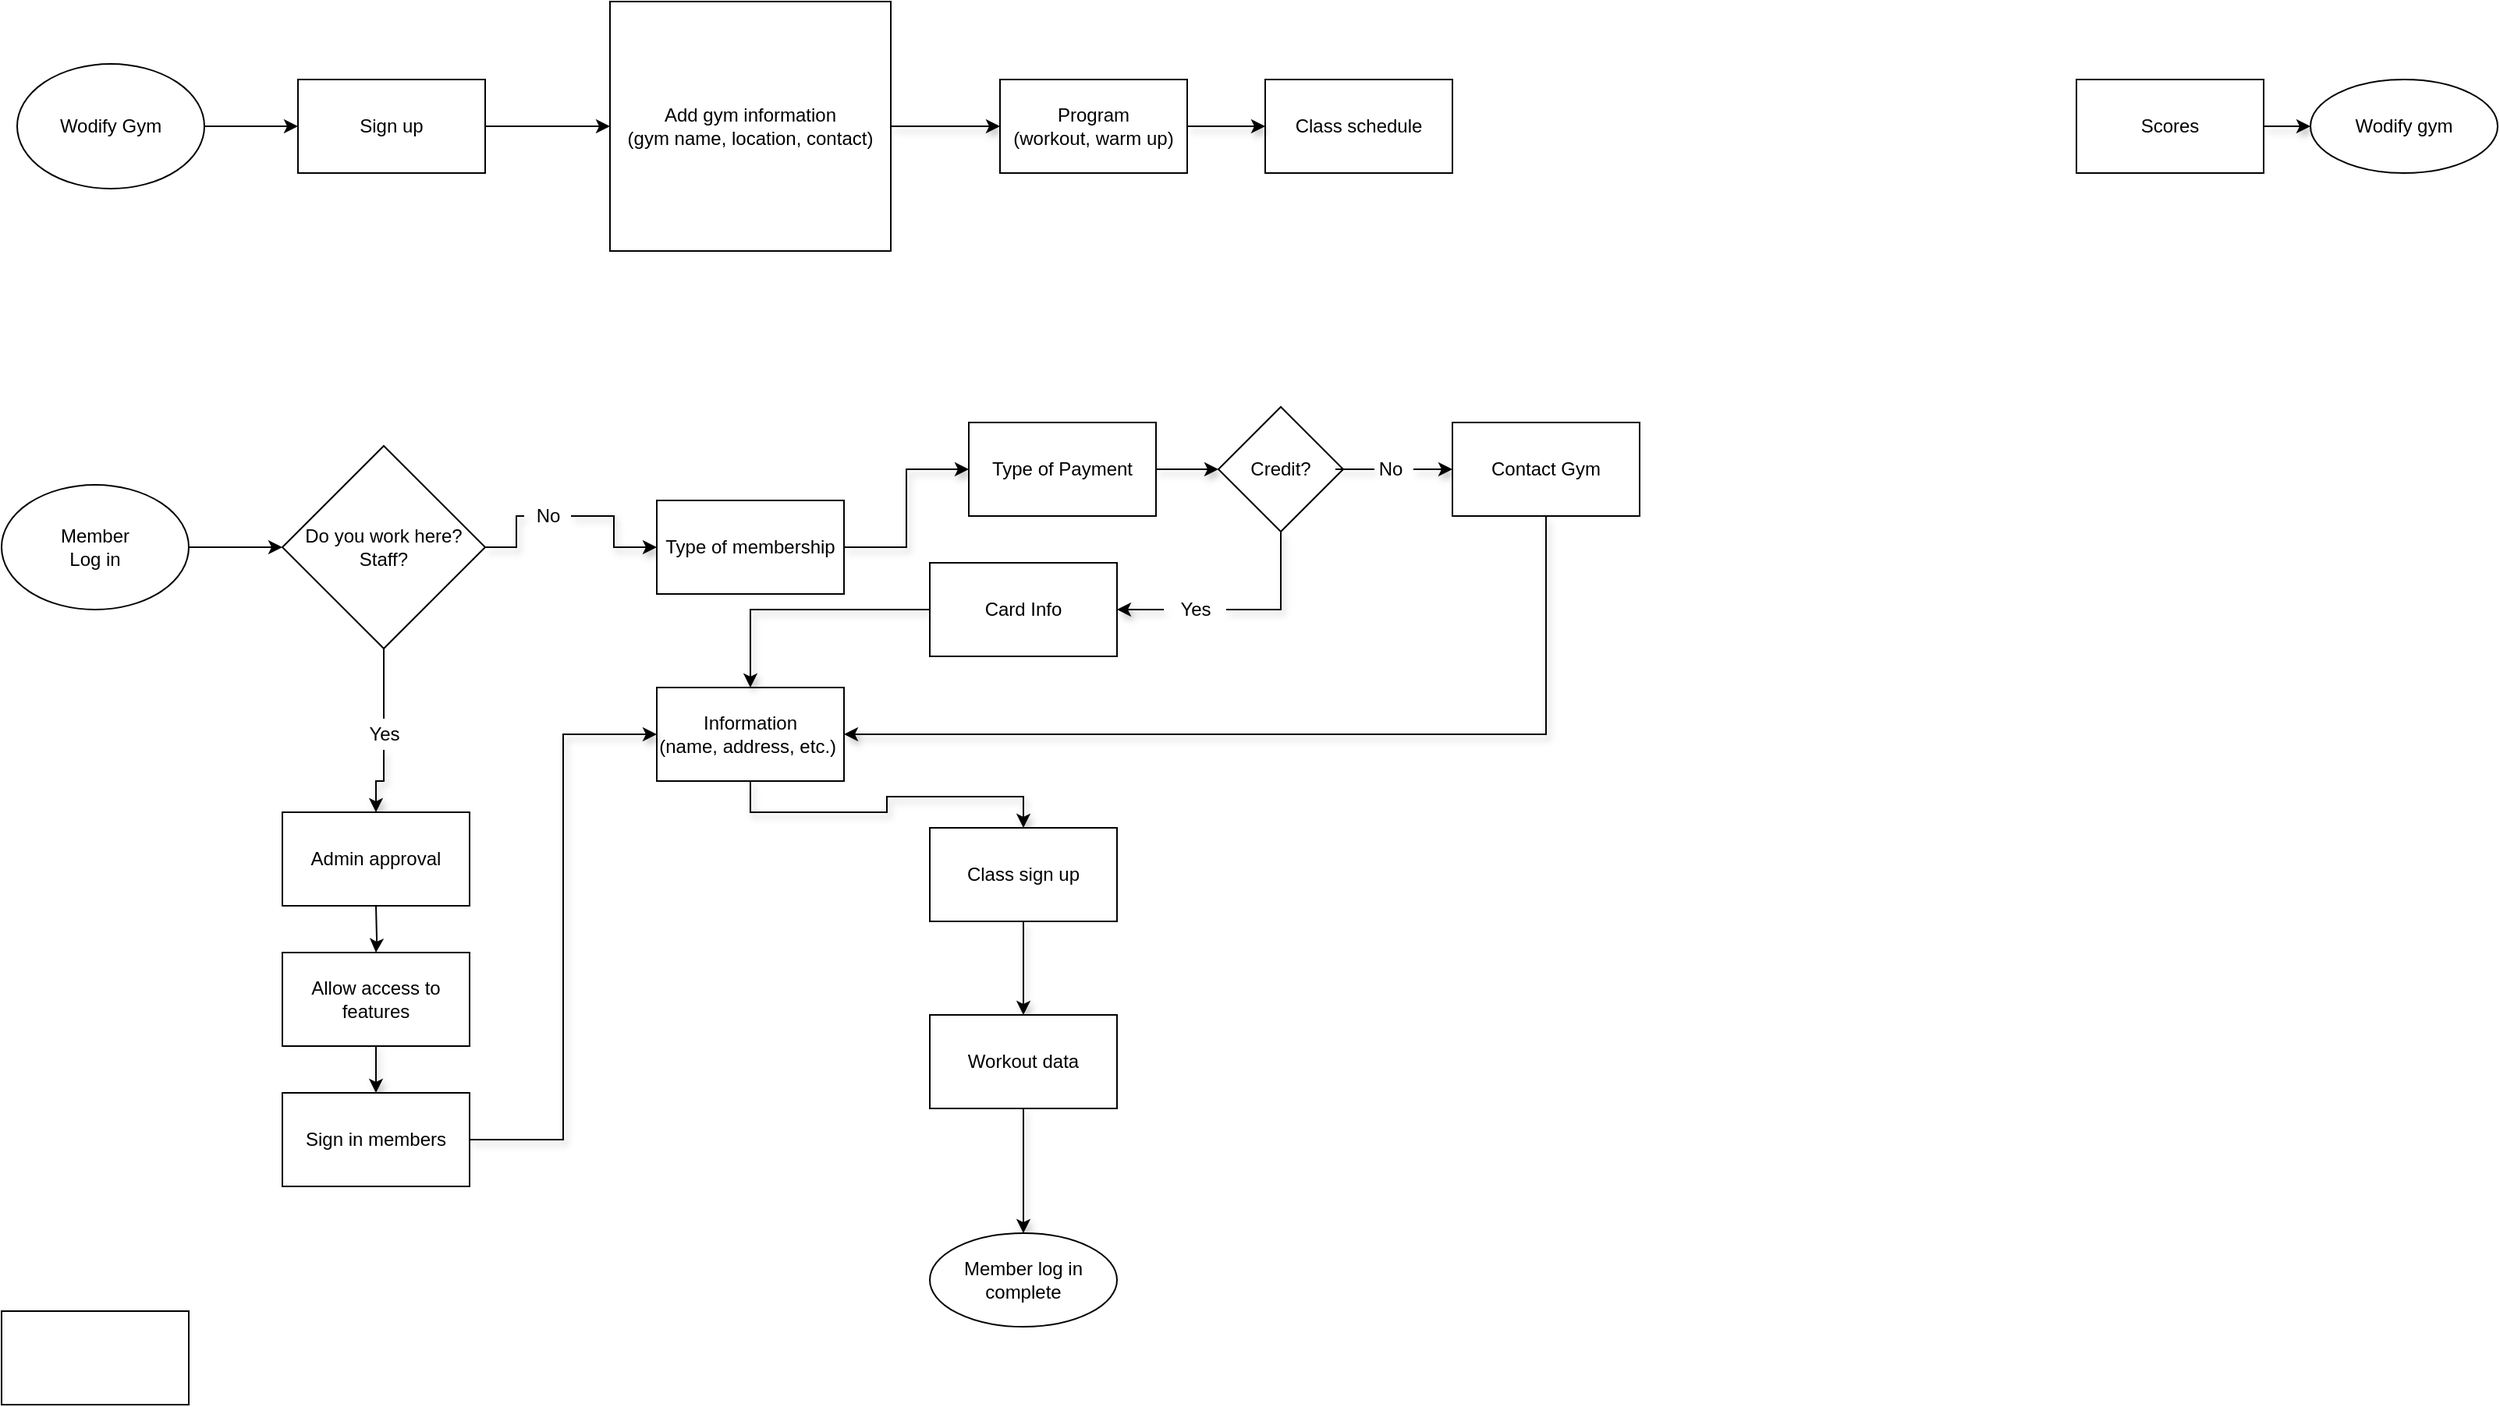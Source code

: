 <mxfile version="16.5.6" type="github">
  <diagram id="RcLsMqSNe8nh3_PVpQBb" name="Page-1">
    <mxGraphModel dx="761" dy="386" grid="1" gridSize="10" guides="1" tooltips="1" connect="1" arrows="1" fold="1" page="1" pageScale="1" pageWidth="850" pageHeight="1100" math="0" shadow="0">
      <root>
        <mxCell id="0" />
        <mxCell id="1" parent="0" />
        <mxCell id="UwSYvGgoTBaX2EDQLk_I-1" value="Wodify Gym" style="ellipse;whiteSpace=wrap;html=1;" parent="1" vertex="1">
          <mxGeometry x="50" y="70" width="120" height="80" as="geometry" />
        </mxCell>
        <mxCell id="UwSYvGgoTBaX2EDQLk_I-2" value="" style="endArrow=classic;html=1;rounded=0;exitX=1;exitY=0.5;exitDx=0;exitDy=0;entryX=0;entryY=0.5;entryDx=0;entryDy=0;" parent="1" source="UwSYvGgoTBaX2EDQLk_I-1" target="UwSYvGgoTBaX2EDQLk_I-8" edge="1">
          <mxGeometry width="50" height="50" relative="1" as="geometry">
            <mxPoint x="370" y="260" as="sourcePoint" />
            <mxPoint x="200" y="110" as="targetPoint" />
          </mxGeometry>
        </mxCell>
        <mxCell id="UwSYvGgoTBaX2EDQLk_I-36" value="" style="edgeStyle=orthogonalEdgeStyle;rounded=0;orthogonalLoop=1;jettySize=auto;html=1;shadow=1;" parent="1" source="UwSYvGgoTBaX2EDQLk_I-3" target="UwSYvGgoTBaX2EDQLk_I-35" edge="1">
          <mxGeometry relative="1" as="geometry" />
        </mxCell>
        <mxCell id="UwSYvGgoTBaX2EDQLk_I-3" value="Add gym information&lt;br&gt;(gym name, location, contact)" style="rounded=0;whiteSpace=wrap;html=1;" parent="1" vertex="1">
          <mxGeometry x="430" y="30" width="180" height="160" as="geometry" />
        </mxCell>
        <mxCell id="UwSYvGgoTBaX2EDQLk_I-8" value="Sign up" style="rounded=0;whiteSpace=wrap;html=1;" parent="1" vertex="1">
          <mxGeometry x="230" y="80" width="120" height="60" as="geometry" />
        </mxCell>
        <mxCell id="UwSYvGgoTBaX2EDQLk_I-9" value="" style="endArrow=classic;html=1;rounded=0;entryX=0;entryY=0.5;entryDx=0;entryDy=0;exitX=1;exitY=0.5;exitDx=0;exitDy=0;" parent="1" source="UwSYvGgoTBaX2EDQLk_I-8" target="UwSYvGgoTBaX2EDQLk_I-3" edge="1">
          <mxGeometry width="50" height="50" relative="1" as="geometry">
            <mxPoint x="260" y="170" as="sourcePoint" />
            <mxPoint x="310" y="120" as="targetPoint" />
          </mxGeometry>
        </mxCell>
        <mxCell id="UwSYvGgoTBaX2EDQLk_I-13" value="Member&lt;br&gt;Log in" style="ellipse;whiteSpace=wrap;html=1;" parent="1" vertex="1">
          <mxGeometry x="40" y="340" width="120" height="80" as="geometry" />
        </mxCell>
        <mxCell id="UwSYvGgoTBaX2EDQLk_I-14" value="" style="endArrow=classic;html=1;rounded=0;exitX=1;exitY=0.5;exitDx=0;exitDy=0;entryX=0;entryY=0.5;entryDx=0;entryDy=0;" parent="1" source="UwSYvGgoTBaX2EDQLk_I-13" target="UwSYvGgoTBaX2EDQLk_I-18" edge="1">
          <mxGeometry width="50" height="50" relative="1" as="geometry">
            <mxPoint x="240" y="320" as="sourcePoint" />
            <mxPoint x="230" y="380" as="targetPoint" />
          </mxGeometry>
        </mxCell>
        <mxCell id="UwSYvGgoTBaX2EDQLk_I-22" value="" style="edgeStyle=orthogonalEdgeStyle;rounded=0;orthogonalLoop=1;jettySize=auto;html=1;shadow=1;startArrow=none;" parent="1" source="UwSYvGgoTBaX2EDQLk_I-39" target="UwSYvGgoTBaX2EDQLk_I-21" edge="1">
          <mxGeometry relative="1" as="geometry" />
        </mxCell>
        <mxCell id="UwSYvGgoTBaX2EDQLk_I-24" value="" style="edgeStyle=orthogonalEdgeStyle;rounded=0;orthogonalLoop=1;jettySize=auto;html=1;startArrow=none;" parent="1" target="UwSYvGgoTBaX2EDQLk_I-23" edge="1">
          <mxGeometry relative="1" as="geometry">
            <mxPoint x="280" y="610" as="sourcePoint" />
          </mxGeometry>
        </mxCell>
        <mxCell id="UwSYvGgoTBaX2EDQLk_I-18" value="Do you work here? Staff?" style="rhombus;whiteSpace=wrap;html=1;" parent="1" vertex="1">
          <mxGeometry x="220" y="315" width="130" height="130" as="geometry" />
        </mxCell>
        <mxCell id="UwSYvGgoTBaX2EDQLk_I-73" value="" style="edgeStyle=orthogonalEdgeStyle;rounded=0;orthogonalLoop=1;jettySize=auto;html=1;shadow=1;" parent="1" source="UwSYvGgoTBaX2EDQLk_I-21" target="UwSYvGgoTBaX2EDQLk_I-72" edge="1">
          <mxGeometry relative="1" as="geometry" />
        </mxCell>
        <mxCell id="UwSYvGgoTBaX2EDQLk_I-21" value="&lt;span&gt;Type of membership&lt;/span&gt;" style="whiteSpace=wrap;html=1;" parent="1" vertex="1">
          <mxGeometry x="460" y="350" width="120" height="60" as="geometry" />
        </mxCell>
        <mxCell id="UwSYvGgoTBaX2EDQLk_I-55" value="" style="edgeStyle=orthogonalEdgeStyle;rounded=0;orthogonalLoop=1;jettySize=auto;html=1;shadow=1;" parent="1" source="UwSYvGgoTBaX2EDQLk_I-23" target="UwSYvGgoTBaX2EDQLk_I-54" edge="1">
          <mxGeometry relative="1" as="geometry" />
        </mxCell>
        <mxCell id="UwSYvGgoTBaX2EDQLk_I-23" value="Allow access to features" style="whiteSpace=wrap;html=1;" parent="1" vertex="1">
          <mxGeometry x="220" y="640" width="120" height="60" as="geometry" />
        </mxCell>
        <mxCell id="UwSYvGgoTBaX2EDQLk_I-26" value="Class schedule" style="whiteSpace=wrap;html=1;" parent="1" vertex="1">
          <mxGeometry x="850" y="80" width="120" height="60" as="geometry" />
        </mxCell>
        <mxCell id="UwSYvGgoTBaX2EDQLk_I-33" value="Wodify gym" style="ellipse;whiteSpace=wrap;html=1;" parent="1" vertex="1">
          <mxGeometry x="1520" y="80" width="120" height="60" as="geometry" />
        </mxCell>
        <mxCell id="UwSYvGgoTBaX2EDQLk_I-37" value="" style="edgeStyle=orthogonalEdgeStyle;rounded=0;orthogonalLoop=1;jettySize=auto;html=1;shadow=1;" parent="1" source="UwSYvGgoTBaX2EDQLk_I-35" target="UwSYvGgoTBaX2EDQLk_I-26" edge="1">
          <mxGeometry relative="1" as="geometry" />
        </mxCell>
        <mxCell id="UwSYvGgoTBaX2EDQLk_I-35" value="Program&lt;br&gt;(workout, warm up)" style="whiteSpace=wrap;html=1;rounded=0;" parent="1" vertex="1">
          <mxGeometry x="680" y="80" width="120" height="60" as="geometry" />
        </mxCell>
        <mxCell id="UwSYvGgoTBaX2EDQLk_I-39" value="No" style="text;html=1;resizable=0;autosize=1;align=center;verticalAlign=middle;points=[];fillColor=none;strokeColor=none;rounded=0;" parent="1" vertex="1">
          <mxGeometry x="375" y="350" width="30" height="20" as="geometry" />
        </mxCell>
        <mxCell id="UwSYvGgoTBaX2EDQLk_I-40" value="" style="edgeStyle=orthogonalEdgeStyle;rounded=0;orthogonalLoop=1;jettySize=auto;html=1;shadow=1;endArrow=none;" parent="1" source="UwSYvGgoTBaX2EDQLk_I-18" target="UwSYvGgoTBaX2EDQLk_I-39" edge="1">
          <mxGeometry relative="1" as="geometry">
            <mxPoint x="350" y="380" as="sourcePoint" />
            <mxPoint x="435" y="380" as="targetPoint" />
          </mxGeometry>
        </mxCell>
        <mxCell id="UwSYvGgoTBaX2EDQLk_I-60" value="" style="edgeStyle=orthogonalEdgeStyle;rounded=0;orthogonalLoop=1;jettySize=auto;html=1;shadow=1;" parent="1" source="UwSYvGgoTBaX2EDQLk_I-38" target="UwSYvGgoTBaX2EDQLk_I-59" edge="1">
          <mxGeometry relative="1" as="geometry" />
        </mxCell>
        <mxCell id="UwSYvGgoTBaX2EDQLk_I-38" value="Yes" style="text;html=1;resizable=0;autosize=1;align=center;verticalAlign=middle;points=[];fillColor=none;strokeColor=none;rounded=0;" parent="1" vertex="1">
          <mxGeometry x="265" y="490" width="40" height="20" as="geometry" />
        </mxCell>
        <mxCell id="UwSYvGgoTBaX2EDQLk_I-41" value="" style="edgeStyle=orthogonalEdgeStyle;rounded=0;orthogonalLoop=1;jettySize=auto;html=1;endArrow=none;" parent="1" source="UwSYvGgoTBaX2EDQLk_I-18" target="UwSYvGgoTBaX2EDQLk_I-38" edge="1">
          <mxGeometry relative="1" as="geometry">
            <mxPoint x="285" y="445" as="sourcePoint" />
            <mxPoint x="285" y="560" as="targetPoint" />
          </mxGeometry>
        </mxCell>
        <mxCell id="UwSYvGgoTBaX2EDQLk_I-47" value="" style="edgeStyle=orthogonalEdgeStyle;rounded=0;orthogonalLoop=1;jettySize=auto;html=1;shadow=1;exitX=0.5;exitY=1;exitDx=0;exitDy=0;" parent="1" source="UwSYvGgoTBaX2EDQLk_I-42" target="UwSYvGgoTBaX2EDQLk_I-46" edge="1">
          <mxGeometry relative="1" as="geometry">
            <mxPoint x="695" y="510" as="sourcePoint" />
          </mxGeometry>
        </mxCell>
        <mxCell id="UwSYvGgoTBaX2EDQLk_I-42" value="Information &lt;br&gt;(name, address, etc.)&amp;nbsp;" style="whiteSpace=wrap;html=1;" parent="1" vertex="1">
          <mxGeometry x="460" y="470" width="120" height="60" as="geometry" />
        </mxCell>
        <mxCell id="UwSYvGgoTBaX2EDQLk_I-49" value="" style="edgeStyle=orthogonalEdgeStyle;rounded=0;orthogonalLoop=1;jettySize=auto;html=1;shadow=1;" parent="1" source="UwSYvGgoTBaX2EDQLk_I-46" target="UwSYvGgoTBaX2EDQLk_I-48" edge="1">
          <mxGeometry relative="1" as="geometry" />
        </mxCell>
        <mxCell id="UwSYvGgoTBaX2EDQLk_I-46" value="Class sign up" style="whiteSpace=wrap;html=1;" parent="1" vertex="1">
          <mxGeometry x="635" y="560" width="120" height="60" as="geometry" />
        </mxCell>
        <mxCell id="UwSYvGgoTBaX2EDQLk_I-58" value="" style="edgeStyle=orthogonalEdgeStyle;rounded=0;orthogonalLoop=1;jettySize=auto;html=1;shadow=1;" parent="1" source="UwSYvGgoTBaX2EDQLk_I-48" target="UwSYvGgoTBaX2EDQLk_I-57" edge="1">
          <mxGeometry relative="1" as="geometry" />
        </mxCell>
        <mxCell id="UwSYvGgoTBaX2EDQLk_I-48" value="Workout data" style="whiteSpace=wrap;html=1;" parent="1" vertex="1">
          <mxGeometry x="635" y="680" width="120" height="60" as="geometry" />
        </mxCell>
        <mxCell id="UwSYvGgoTBaX2EDQLk_I-56" style="edgeStyle=orthogonalEdgeStyle;rounded=0;orthogonalLoop=1;jettySize=auto;html=1;exitX=1;exitY=0.5;exitDx=0;exitDy=0;entryX=0;entryY=0.5;entryDx=0;entryDy=0;shadow=1;" parent="1" source="UwSYvGgoTBaX2EDQLk_I-54" target="UwSYvGgoTBaX2EDQLk_I-42" edge="1">
          <mxGeometry relative="1" as="geometry" />
        </mxCell>
        <mxCell id="UwSYvGgoTBaX2EDQLk_I-54" value="Sign in members" style="whiteSpace=wrap;html=1;" parent="1" vertex="1">
          <mxGeometry x="220" y="730" width="120" height="60" as="geometry" />
        </mxCell>
        <mxCell id="UwSYvGgoTBaX2EDQLk_I-57" value="Member log in complete" style="ellipse;whiteSpace=wrap;html=1;" parent="1" vertex="1">
          <mxGeometry x="635" y="820" width="120" height="60" as="geometry" />
        </mxCell>
        <mxCell id="UwSYvGgoTBaX2EDQLk_I-59" value="Admin approval" style="rounded=0;whiteSpace=wrap;html=1;" parent="1" vertex="1">
          <mxGeometry x="220" y="550" width="120" height="60" as="geometry" />
        </mxCell>
        <mxCell id="UwSYvGgoTBaX2EDQLk_I-66" value="" style="edgeStyle=orthogonalEdgeStyle;rounded=0;orthogonalLoop=1;jettySize=auto;html=1;shadow=1;" parent="1" source="UwSYvGgoTBaX2EDQLk_I-64" target="UwSYvGgoTBaX2EDQLk_I-33" edge="1">
          <mxGeometry relative="1" as="geometry" />
        </mxCell>
        <mxCell id="UwSYvGgoTBaX2EDQLk_I-64" value="Scores" style="whiteSpace=wrap;html=1;" parent="1" vertex="1">
          <mxGeometry x="1370" y="80" width="120" height="60" as="geometry" />
        </mxCell>
        <mxCell id="UwSYvGgoTBaX2EDQLk_I-76" value="" style="edgeStyle=orthogonalEdgeStyle;rounded=0;orthogonalLoop=1;jettySize=auto;html=1;shadow=1;" parent="1" source="UwSYvGgoTBaX2EDQLk_I-72" target="UwSYvGgoTBaX2EDQLk_I-74" edge="1">
          <mxGeometry relative="1" as="geometry" />
        </mxCell>
        <mxCell id="UwSYvGgoTBaX2EDQLk_I-72" value="Type of Payment" style="whiteSpace=wrap;html=1;" parent="1" vertex="1">
          <mxGeometry x="660" y="300" width="120" height="60" as="geometry" />
        </mxCell>
        <mxCell id="UwSYvGgoTBaX2EDQLk_I-91" value="" style="edgeStyle=orthogonalEdgeStyle;rounded=0;orthogonalLoop=1;jettySize=auto;html=1;shadow=1;startArrow=none;" parent="1" source="UwSYvGgoTBaX2EDQLk_I-92" target="UwSYvGgoTBaX2EDQLk_I-90" edge="1">
          <mxGeometry relative="1" as="geometry" />
        </mxCell>
        <mxCell id="UwSYvGgoTBaX2EDQLk_I-74" value="Credit?" style="rhombus;whiteSpace=wrap;html=1;" parent="1" vertex="1">
          <mxGeometry x="820" y="290" width="80" height="80" as="geometry" />
        </mxCell>
        <mxCell id="UwSYvGgoTBaX2EDQLk_I-84" value="" style="edgeStyle=orthogonalEdgeStyle;rounded=0;orthogonalLoop=1;jettySize=auto;html=1;shadow=1;" parent="1" source="UwSYvGgoTBaX2EDQLk_I-80" target="UwSYvGgoTBaX2EDQLk_I-83" edge="1">
          <mxGeometry relative="1" as="geometry" />
        </mxCell>
        <mxCell id="UwSYvGgoTBaX2EDQLk_I-80" value="Yes" style="text;html=1;resizable=0;autosize=1;align=center;verticalAlign=middle;points=[];fillColor=none;strokeColor=none;rounded=0;" parent="1" vertex="1">
          <mxGeometry x="785" y="410" width="40" height="20" as="geometry" />
        </mxCell>
        <mxCell id="UwSYvGgoTBaX2EDQLk_I-82" value="" style="edgeStyle=orthogonalEdgeStyle;rounded=0;orthogonalLoop=1;jettySize=auto;html=1;entryX=1;entryY=0.5;entryDx=0;entryDy=0;shadow=1;endArrow=none;" parent="1" source="UwSYvGgoTBaX2EDQLk_I-74" target="UwSYvGgoTBaX2EDQLk_I-80" edge="1">
          <mxGeometry relative="1" as="geometry">
            <mxPoint x="860" y="370" as="sourcePoint" />
            <mxPoint x="580" y="500" as="targetPoint" />
            <Array as="points">
              <mxPoint x="860" y="420" />
            </Array>
          </mxGeometry>
        </mxCell>
        <mxCell id="UwSYvGgoTBaX2EDQLk_I-86" style="edgeStyle=orthogonalEdgeStyle;rounded=0;orthogonalLoop=1;jettySize=auto;html=1;exitX=0;exitY=0.5;exitDx=0;exitDy=0;shadow=1;" parent="1" source="UwSYvGgoTBaX2EDQLk_I-83" target="UwSYvGgoTBaX2EDQLk_I-42" edge="1">
          <mxGeometry relative="1" as="geometry">
            <Array as="points">
              <mxPoint x="520" y="420" />
            </Array>
          </mxGeometry>
        </mxCell>
        <mxCell id="UwSYvGgoTBaX2EDQLk_I-83" value="Card Info" style="whiteSpace=wrap;html=1;" parent="1" vertex="1">
          <mxGeometry x="635" y="390" width="120" height="60" as="geometry" />
        </mxCell>
        <mxCell id="UwSYvGgoTBaX2EDQLk_I-94" style="edgeStyle=orthogonalEdgeStyle;rounded=0;orthogonalLoop=1;jettySize=auto;html=1;exitX=0.5;exitY=1;exitDx=0;exitDy=0;entryX=1;entryY=0.5;entryDx=0;entryDy=0;shadow=1;" parent="1" source="UwSYvGgoTBaX2EDQLk_I-90" target="UwSYvGgoTBaX2EDQLk_I-42" edge="1">
          <mxGeometry relative="1" as="geometry" />
        </mxCell>
        <mxCell id="UwSYvGgoTBaX2EDQLk_I-90" value="Contact Gym" style="whiteSpace=wrap;html=1;" parent="1" vertex="1">
          <mxGeometry x="970" y="300" width="120" height="60" as="geometry" />
        </mxCell>
        <mxCell id="UwSYvGgoTBaX2EDQLk_I-92" value="No" style="text;html=1;resizable=0;autosize=1;align=center;verticalAlign=middle;points=[];fillColor=none;strokeColor=none;rounded=0;" parent="1" vertex="1">
          <mxGeometry x="915" y="320" width="30" height="20" as="geometry" />
        </mxCell>
        <mxCell id="UwSYvGgoTBaX2EDQLk_I-93" value="" style="edgeStyle=orthogonalEdgeStyle;rounded=0;orthogonalLoop=1;jettySize=auto;html=1;shadow=1;endArrow=none;" parent="1" source="UwSYvGgoTBaX2EDQLk_I-74" target="UwSYvGgoTBaX2EDQLk_I-92" edge="1">
          <mxGeometry relative="1" as="geometry">
            <mxPoint x="900" y="330" as="sourcePoint" />
            <mxPoint x="970" y="330" as="targetPoint" />
          </mxGeometry>
        </mxCell>
        <mxCell id="T2_e5p3nLFAqpFvZ8lNd-1" value="" style="rounded=0;whiteSpace=wrap;html=1;" parent="1" vertex="1">
          <mxGeometry x="40" y="870" width="120" height="60" as="geometry" />
        </mxCell>
      </root>
    </mxGraphModel>
  </diagram>
</mxfile>
